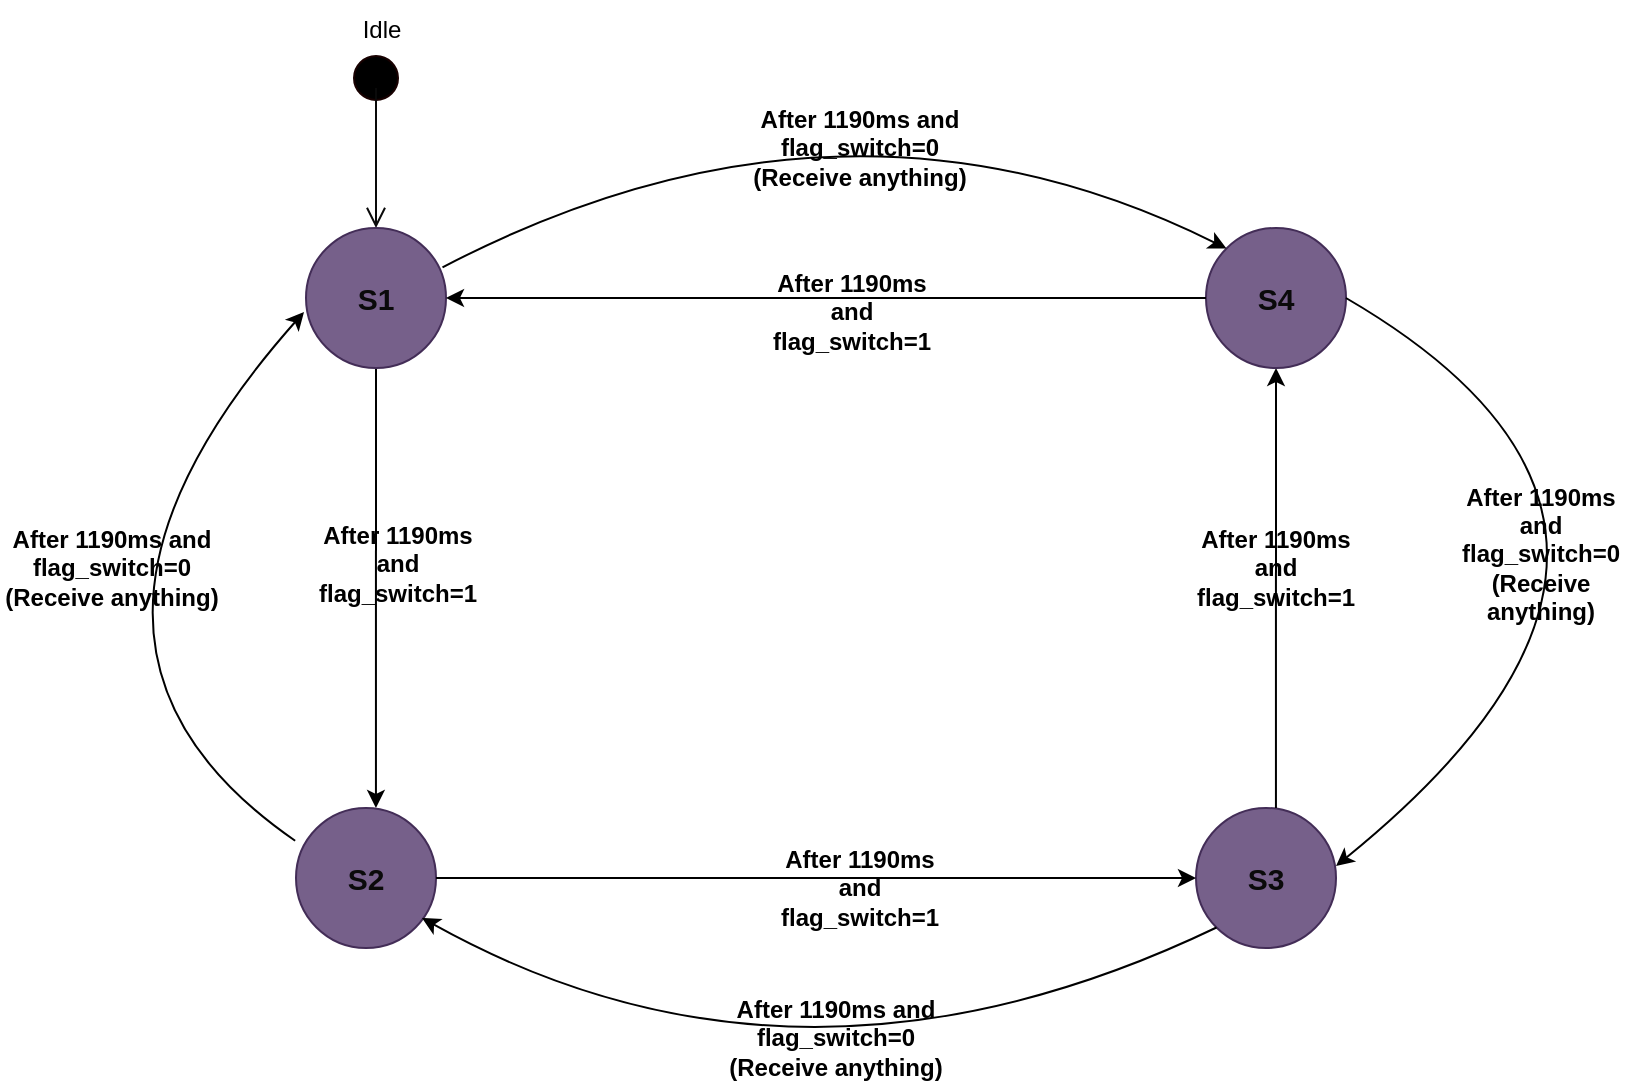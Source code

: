 <mxfile version="22.1.16" type="device">
  <diagram name="Pagină-1" id="4J8HU-KXnFcih-9345CZ">
    <mxGraphModel dx="1050" dy="530" grid="0" gridSize="10" guides="1" tooltips="1" connect="1" arrows="1" fold="1" page="1" pageScale="1" pageWidth="827" pageHeight="1169" math="0" shadow="0">
      <root>
        <mxCell id="0" />
        <mxCell id="1" parent="0" />
        <mxCell id="50boUIOHmntD_ZSz1QAi-1" value="" style="endArrow=classic;html=1;rounded=0;entryX=0.571;entryY=0;entryDx=0;entryDy=0;exitX=0.5;exitY=1;exitDx=0;exitDy=0;entryPerimeter=0;" edge="1" parent="1" source="50boUIOHmntD_ZSz1QAi-4" target="50boUIOHmntD_ZSz1QAi-5">
          <mxGeometry width="50" height="50" relative="1" as="geometry">
            <mxPoint x="204" y="186" as="sourcePoint" />
            <mxPoint x="204" y="416" as="targetPoint" />
            <Array as="points" />
          </mxGeometry>
        </mxCell>
        <mxCell id="50boUIOHmntD_ZSz1QAi-2" value="" style="ellipse;html=1;shape=startState;fillColor=#000000;strokeColor=#180101;" vertex="1" parent="1">
          <mxGeometry x="179" y="36" width="30" height="30" as="geometry" />
        </mxCell>
        <mxCell id="50boUIOHmntD_ZSz1QAi-3" value="" style="edgeStyle=orthogonalEdgeStyle;html=1;verticalAlign=bottom;endArrow=open;endSize=8;strokeColor=#0A0A0A;rounded=0;" edge="1" parent="1">
          <mxGeometry relative="1" as="geometry">
            <mxPoint x="194" y="126" as="targetPoint" />
            <mxPoint x="194" y="56" as="sourcePoint" />
          </mxGeometry>
        </mxCell>
        <mxCell id="50boUIOHmntD_ZSz1QAi-4" value="" style="ellipse;whiteSpace=wrap;html=1;aspect=fixed;fillColor=#76608a;strokeColor=#432D57;fontColor=#ffffff;" vertex="1" parent="1">
          <mxGeometry x="159" y="126" width="70" height="70" as="geometry" />
        </mxCell>
        <mxCell id="50boUIOHmntD_ZSz1QAi-5" value="" style="ellipse;whiteSpace=wrap;html=1;aspect=fixed;fillColor=#76608a;strokeColor=#432D57;fontColor=#ffffff;" vertex="1" parent="1">
          <mxGeometry x="154" y="416" width="70" height="70" as="geometry" />
        </mxCell>
        <mxCell id="50boUIOHmntD_ZSz1QAi-6" value="" style="ellipse;whiteSpace=wrap;html=1;aspect=fixed;fillColor=#76608a;strokeColor=#432D57;fontColor=#ffffff;" vertex="1" parent="1">
          <mxGeometry x="604" y="416" width="70" height="70" as="geometry" />
        </mxCell>
        <mxCell id="50boUIOHmntD_ZSz1QAi-7" value="&lt;b&gt;&lt;font style=&quot;font-size: 15px;&quot; color=&quot;#0a0a0a&quot;&gt;S1&lt;/font&gt;&lt;/b&gt;" style="text;html=1;strokeColor=none;fillColor=none;align=center;verticalAlign=middle;whiteSpace=wrap;rounded=0;" vertex="1" parent="1">
          <mxGeometry x="164" y="146" width="60" height="30" as="geometry" />
        </mxCell>
        <mxCell id="50boUIOHmntD_ZSz1QAi-8" value="&lt;b&gt;&lt;font style=&quot;font-size: 15px;&quot; color=&quot;#0a0a0a&quot;&gt;S2&lt;/font&gt;&lt;/b&gt;" style="text;html=1;strokeColor=none;fillColor=none;align=center;verticalAlign=middle;whiteSpace=wrap;rounded=0;" vertex="1" parent="1">
          <mxGeometry x="159" y="436" width="60" height="30" as="geometry" />
        </mxCell>
        <mxCell id="50boUIOHmntD_ZSz1QAi-9" value="&lt;b&gt;&lt;font style=&quot;font-size: 15px;&quot; color=&quot;#0a0a0a&quot;&gt;S3&lt;/font&gt;&lt;/b&gt;" style="text;html=1;strokeColor=none;fillColor=none;align=center;verticalAlign=middle;whiteSpace=wrap;rounded=0;" vertex="1" parent="1">
          <mxGeometry x="609" y="436" width="60" height="30" as="geometry" />
        </mxCell>
        <mxCell id="50boUIOHmntD_ZSz1QAi-10" value="" style="endArrow=classic;html=1;rounded=0;exitX=1;exitY=0.5;exitDx=0;exitDy=0;entryX=0;entryY=0.5;entryDx=0;entryDy=0;" edge="1" parent="1" source="50boUIOHmntD_ZSz1QAi-5" target="50boUIOHmntD_ZSz1QAi-6">
          <mxGeometry width="50" height="50" relative="1" as="geometry">
            <mxPoint x="234" y="446" as="sourcePoint" />
            <mxPoint x="394" y="416" as="targetPoint" />
            <Array as="points" />
          </mxGeometry>
        </mxCell>
        <mxCell id="50boUIOHmntD_ZSz1QAi-11" value="" style="endArrow=classic;html=1;rounded=0;entryX=0.5;entryY=1;entryDx=0;entryDy=0;exitX=0.571;exitY=0;exitDx=0;exitDy=0;exitPerimeter=0;" edge="1" parent="1" source="50boUIOHmntD_ZSz1QAi-6" target="50boUIOHmntD_ZSz1QAi-12">
          <mxGeometry width="50" height="50" relative="1" as="geometry">
            <mxPoint x="634" y="416" as="sourcePoint" />
            <mxPoint x="474" y="216" as="targetPoint" />
            <Array as="points" />
          </mxGeometry>
        </mxCell>
        <mxCell id="50boUIOHmntD_ZSz1QAi-12" value="" style="ellipse;whiteSpace=wrap;html=1;aspect=fixed;fillColor=#76608a;strokeColor=#432D57;fontColor=#ffffff;" vertex="1" parent="1">
          <mxGeometry x="609" y="126" width="70" height="70" as="geometry" />
        </mxCell>
        <mxCell id="50boUIOHmntD_ZSz1QAi-13" value="&lt;b&gt;&lt;font style=&quot;font-size: 15px;&quot; color=&quot;#0a0a0a&quot;&gt;S4&lt;/font&gt;&lt;/b&gt;" style="text;html=1;strokeColor=none;fillColor=none;align=center;verticalAlign=middle;whiteSpace=wrap;rounded=0;" vertex="1" parent="1">
          <mxGeometry x="614" y="146" width="60" height="30" as="geometry" />
        </mxCell>
        <mxCell id="50boUIOHmntD_ZSz1QAi-14" value="" style="endArrow=classic;html=1;rounded=0;entryX=1;entryY=0.5;entryDx=0;entryDy=0;exitX=0;exitY=0.5;exitDx=0;exitDy=0;" edge="1" parent="1" source="50boUIOHmntD_ZSz1QAi-12" target="50boUIOHmntD_ZSz1QAi-4">
          <mxGeometry width="50" height="50" relative="1" as="geometry">
            <mxPoint x="604" y="166" as="sourcePoint" />
            <mxPoint x="464" y="136" as="targetPoint" />
          </mxGeometry>
        </mxCell>
        <mxCell id="50boUIOHmntD_ZSz1QAi-15" value="&lt;b&gt;After 1190ms and&lt;br&gt;flag_switch=1&lt;br&gt;&lt;/b&gt;" style="text;html=1;strokeColor=none;fillColor=none;align=center;verticalAlign=middle;whiteSpace=wrap;rounded=0;" vertex="1" parent="1">
          <mxGeometry x="402" y="153" width="60" height="30" as="geometry" />
        </mxCell>
        <mxCell id="50boUIOHmntD_ZSz1QAi-16" value="Idle" style="text;html=1;strokeColor=none;fillColor=none;align=center;verticalAlign=middle;whiteSpace=wrap;rounded=0;" vertex="1" parent="1">
          <mxGeometry x="167" y="12" width="60" height="30" as="geometry" />
        </mxCell>
        <mxCell id="50boUIOHmntD_ZSz1QAi-17" value="" style="curved=1;endArrow=classic;html=1;rounded=0;exitX=-0.006;exitY=0.234;exitDx=0;exitDy=0;exitPerimeter=0;" edge="1" parent="1" source="50boUIOHmntD_ZSz1QAi-5">
          <mxGeometry width="50" height="50" relative="1" as="geometry">
            <mxPoint x="129.25" y="420.751" as="sourcePoint" />
            <mxPoint x="158" y="168" as="targetPoint" />
            <Array as="points">
              <mxPoint x="11" y="334" />
            </Array>
          </mxGeometry>
        </mxCell>
        <mxCell id="50boUIOHmntD_ZSz1QAi-18" value="&lt;b&gt;After 1190ms and&lt;br&gt;flag_switch=1&lt;br&gt;&lt;/b&gt;" style="text;html=1;strokeColor=none;fillColor=none;align=center;verticalAlign=middle;whiteSpace=wrap;rounded=0;" vertex="1" parent="1">
          <mxGeometry x="614" y="281" width="60" height="30" as="geometry" />
        </mxCell>
        <mxCell id="50boUIOHmntD_ZSz1QAi-19" value="&lt;b&gt;After 1190ms and&lt;br&gt;flag_switch=1&lt;br&gt;&lt;/b&gt;" style="text;html=1;strokeColor=none;fillColor=none;align=center;verticalAlign=middle;whiteSpace=wrap;rounded=0;" vertex="1" parent="1">
          <mxGeometry x="406" y="441" width="60" height="30" as="geometry" />
        </mxCell>
        <mxCell id="50boUIOHmntD_ZSz1QAi-20" value="&lt;b&gt;After 1190ms and&lt;br&gt;flag_switch=1&lt;br&gt;&lt;/b&gt;" style="text;html=1;strokeColor=none;fillColor=none;align=center;verticalAlign=middle;whiteSpace=wrap;rounded=0;" vertex="1" parent="1">
          <mxGeometry x="175" y="279" width="60" height="30" as="geometry" />
        </mxCell>
        <mxCell id="50boUIOHmntD_ZSz1QAi-21" value="&lt;b&gt;After 1190ms and&lt;br&gt;flag_switch=0&lt;br&gt;(Receive anything)&lt;br&gt;&lt;/b&gt;" style="text;html=1;strokeColor=none;fillColor=none;align=center;verticalAlign=middle;whiteSpace=wrap;rounded=0;" vertex="1" parent="1">
          <mxGeometry x="729" y="274" width="95" height="30" as="geometry" />
        </mxCell>
        <mxCell id="50boUIOHmntD_ZSz1QAi-22" value="" style="curved=1;endArrow=classic;html=1;rounded=0;entryX=1;entryY=0;entryDx=0;entryDy=0;exitX=0;exitY=1;exitDx=0;exitDy=0;" edge="1" parent="1" source="50boUIOHmntD_ZSz1QAi-6">
          <mxGeometry width="50" height="50" relative="1" as="geometry">
            <mxPoint x="621.0" y="477" as="sourcePoint" />
            <mxPoint x="217.0" y="471" as="targetPoint" />
            <Array as="points">
              <mxPoint x="405.21" y="576" />
            </Array>
          </mxGeometry>
        </mxCell>
        <mxCell id="50boUIOHmntD_ZSz1QAi-23" value="" style="curved=1;endArrow=classic;html=1;rounded=0;entryX=0;entryY=0;entryDx=0;entryDy=0;exitX=0.975;exitY=0.281;exitDx=0;exitDy=0;exitPerimeter=0;" edge="1" parent="1" source="50boUIOHmntD_ZSz1QAi-4" target="50boUIOHmntD_ZSz1QAi-12">
          <mxGeometry width="50" height="50" relative="1" as="geometry">
            <mxPoint x="219" y="141" as="sourcePoint" />
            <mxPoint x="616.0" y="146" as="targetPoint" />
            <Array as="points">
              <mxPoint x="427.79" y="41" />
            </Array>
          </mxGeometry>
        </mxCell>
        <mxCell id="50boUIOHmntD_ZSz1QAi-24" value="" style="curved=1;endArrow=classic;html=1;rounded=0;exitX=1;exitY=0.5;exitDx=0;exitDy=0;" edge="1" parent="1" source="50boUIOHmntD_ZSz1QAi-12">
          <mxGeometry width="50" height="50" relative="1" as="geometry">
            <mxPoint x="747" y="172.0" as="sourcePoint" />
            <mxPoint x="674" y="445" as="targetPoint" />
            <Array as="points">
              <mxPoint x="880" y="278" />
            </Array>
          </mxGeometry>
        </mxCell>
        <mxCell id="50boUIOHmntD_ZSz1QAi-25" value="&lt;b&gt;After 1190ms and&lt;br&gt;flag_switch=0&lt;br&gt;(Receive anything)&lt;br&gt;&lt;/b&gt;" style="text;html=1;strokeColor=none;fillColor=none;align=center;verticalAlign=middle;whiteSpace=wrap;rounded=0;" vertex="1" parent="1">
          <mxGeometry x="368" y="516" width="112" height="30" as="geometry" />
        </mxCell>
        <mxCell id="50boUIOHmntD_ZSz1QAi-26" value="&lt;b&gt;After 1190ms and&lt;br&gt;flag_switch=0&lt;br&gt;(Receive anything)&lt;br&gt;&lt;/b&gt;" style="text;html=1;strokeColor=none;fillColor=none;align=center;verticalAlign=middle;whiteSpace=wrap;rounded=0;" vertex="1" parent="1">
          <mxGeometry x="6" y="281" width="112" height="30" as="geometry" />
        </mxCell>
        <mxCell id="50boUIOHmntD_ZSz1QAi-27" value="&lt;b&gt;After 1190ms and&lt;br&gt;flag_switch=0&lt;br&gt;(Receive anything)&lt;br&gt;&lt;/b&gt;" style="text;html=1;strokeColor=none;fillColor=none;align=center;verticalAlign=middle;whiteSpace=wrap;rounded=0;" vertex="1" parent="1">
          <mxGeometry x="380" y="71" width="112" height="30" as="geometry" />
        </mxCell>
      </root>
    </mxGraphModel>
  </diagram>
</mxfile>
